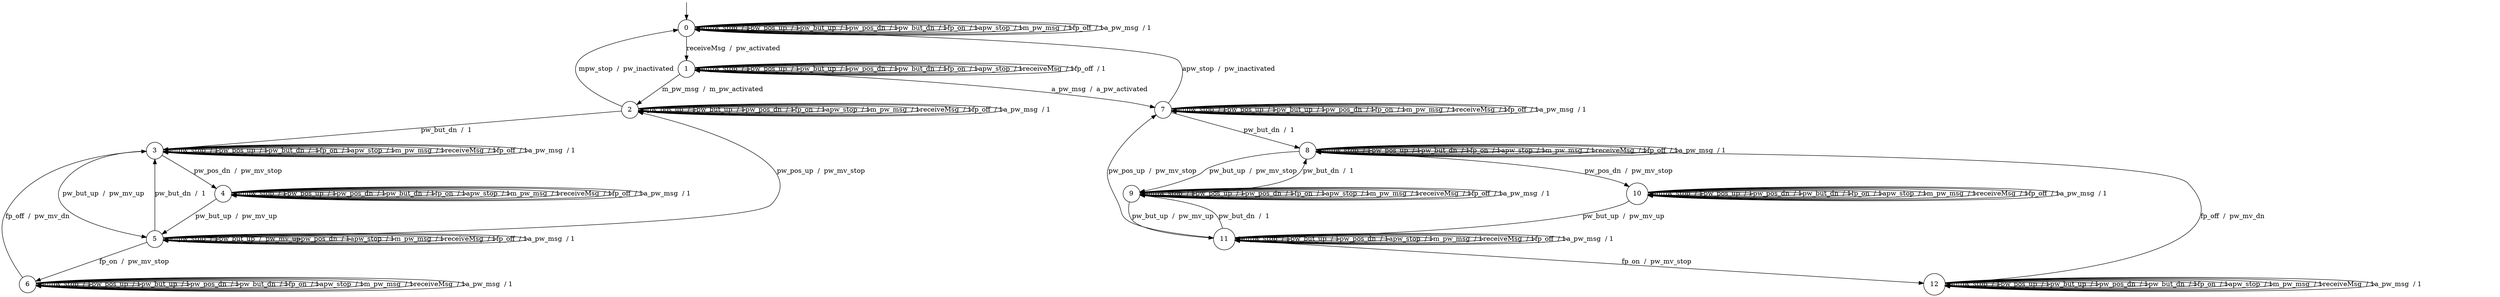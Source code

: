 digraph g {

	s0 [shape="circle" label="0"];
	s1 [shape="circle" label="1"];
	s2 [shape="circle" label="2"];
	s3 [shape="circle" label="3"];
	s4 [shape="circle" label="4"];
	s5 [shape="circle" label="5"];
	s6 [shape="circle" label="6"];
	s7 [shape="circle" label="7"];
	s8 [shape="circle" label="8"];
	s9 [shape="circle" label="9"];
	s10 [shape="circle" label="10"];
	s11 [shape="circle" label="11"];
	s12 [shape="circle" label="12"];
	s0 -> s0 [label="mpw_stop  / 1"];
	s0 -> s0 [label="pw_pos_up  / 1"];
	s0 -> s0 [label="pw_but_up  / 1"];
	s0 -> s0 [label="pw_pos_dn  / 1"];
	s0 -> s0 [label="pw_but_dn  / 1"];
	s0 -> s0 [label="fp_on  / 1"];
	s0 -> s0 [label="apw_stop  / 1"];
	s0 -> s0 [label="m_pw_msg  / 1"];
	s0 -> s1 [label="receiveMsg  /  pw_activated"];
	s0 -> s0 [label="fp_off  / 1"];
	s0 -> s0 [label="a_pw_msg  / 1"];
	s1 -> s1 [label="mpw_stop  / 1"];
	s1 -> s1 [label="pw_pos_up  / 1"];
	s1 -> s1 [label="pw_but_up  / 1"];
	s1 -> s1 [label="pw_pos_dn  / 1"];
	s1 -> s1 [label="pw_but_dn  / 1"];
	s1 -> s1 [label="fp_on  / 1"];
	s1 -> s1 [label="apw_stop  / 1"];
	s1 -> s2 [label="m_pw_msg  /  m_pw_activated"];
	s1 -> s1 [label="receiveMsg  / 1"];
	s1 -> s1 [label="fp_off  / 1"];
	s1 -> s7 [label="a_pw_msg  /  a_pw_activated"];
	s2 -> s0 [label="mpw_stop  /  pw_inactivated"];
	s2 -> s2 [label="pw_pos_up  / 1"];
	s2 -> s2 [label="pw_but_up  / 1"];
	s2 -> s2 [label="pw_pos_dn  / 1"];
	s2 -> s3 [label="pw_but_dn  /  1"];
	s2 -> s2 [label="fp_on  / 1"];
	s2 -> s2 [label="apw_stop  / 1"];
	s2 -> s2 [label="m_pw_msg  / 1"];
	s2 -> s2 [label="receiveMsg  / 1"];
	s2 -> s2 [label="fp_off  / 1"];
	s2 -> s2 [label="a_pw_msg  / 1"];
	s3 -> s3 [label="mpw_stop  / 1"];
	s3 -> s3 [label="pw_pos_up  / 1"];
	s3 -> s5 [label="pw_but_up  /  pw_mv_up"];
	s3 -> s4 [label="pw_pos_dn  /  pw_mv_stop"];
	s3 -> s3 [label="pw_but_dn  /  1"];
	s3 -> s3 [label="fp_on  / 1"];
	s3 -> s3 [label="apw_stop  / 1"];
	s3 -> s3 [label="m_pw_msg  / 1"];
	s3 -> s3 [label="receiveMsg  / 1"];
	s3 -> s3 [label="fp_off  / 1"];
	s3 -> s3 [label="a_pw_msg  / 1"];
	s4 -> s4 [label="mpw_stop  / 1"];
	s4 -> s4 [label="pw_pos_up  / 1"];
	s4 -> s5 [label="pw_but_up  /  pw_mv_up"];
	s4 -> s4 [label="pw_pos_dn  / 1"];
	s4 -> s4 [label="pw_but_dn  / 1"];
	s4 -> s4 [label="fp_on  / 1"];
	s4 -> s4 [label="apw_stop  / 1"];
	s4 -> s4 [label="m_pw_msg  / 1"];
	s4 -> s4 [label="receiveMsg  / 1"];
	s4 -> s4 [label="fp_off  / 1"];
	s4 -> s4 [label="a_pw_msg  / 1"];
	s5 -> s5 [label="mpw_stop  / 1"];
	s5 -> s2 [label="pw_pos_up  /  pw_mv_stop"];
	s5 -> s5 [label="pw_but_up  /  pw_mv_up"];
	s5 -> s5 [label="pw_pos_dn  / 1"];
	s5 -> s3 [label="pw_but_dn  /  1"];
	s5 -> s6 [label="fp_on  /  pw_mv_stop"];
	s5 -> s5 [label="apw_stop  / 1"];
	s5 -> s5 [label="m_pw_msg  / 1"];
	s5 -> s5 [label="receiveMsg  / 1"];
	s5 -> s5 [label="fp_off  / 1"];
	s5 -> s5 [label="a_pw_msg  / 1"];
	s6 -> s6 [label="mpw_stop  / 1"];
	s6 -> s6 [label="pw_pos_up  / 1"];
	s6 -> s6 [label="pw_but_up  / 1"];
	s6 -> s6 [label="pw_pos_dn  / 1"];
	s6 -> s6 [label="pw_but_dn  / 1"];
	s6 -> s6 [label="fp_on  / 1"];
	s6 -> s6 [label="apw_stop  / 1"];
	s6 -> s6 [label="m_pw_msg  / 1"];
	s6 -> s6 [label="receiveMsg  / 1"];
	s6 -> s3 [label="fp_off  /  pw_mv_dn"];
	s6 -> s6 [label="a_pw_msg  / 1"];
	s7 -> s7 [label="mpw_stop  / 1"];
	s7 -> s7 [label="pw_pos_up  / 1"];
	s7 -> s7 [label="pw_but_up  / 1"];
	s7 -> s7 [label="pw_pos_dn  / 1"];
	s7 -> s8 [label="pw_but_dn  /  1"];
	s7 -> s7 [label="fp_on  / 1"];
	s7 -> s0 [label="apw_stop  /  pw_inactivated"];
	s7 -> s7 [label="m_pw_msg  / 1"];
	s7 -> s7 [label="receiveMsg  / 1"];
	s7 -> s7 [label="fp_off  / 1"];
	s7 -> s7 [label="a_pw_msg  / 1"];
	s8 -> s8 [label="mpw_stop  / 1"];
	s8 -> s8 [label="pw_pos_up  / 1"];
	s8 -> s9 [label="pw_but_up  /  pw_mv_stop"];
	s8 -> s10 [label="pw_pos_dn  /  pw_mv_stop"];
	s8 -> s8 [label="pw_but_dn  / 1"];
	s8 -> s8 [label="fp_on  / 1"];
	s8 -> s8 [label="apw_stop  / 1"];
	s8 -> s8 [label="m_pw_msg  / 1"];
	s8 -> s8 [label="receiveMsg  / 1"];
	s8 -> s8 [label="fp_off  / 1"];
	s8 -> s8 [label="a_pw_msg  / 1"];
	s9 -> s9 [label="mpw_stop  / 1"];
	s9 -> s9 [label="pw_pos_up  / 1"];
	s9 -> s11 [label="pw_but_up  /  pw_mv_up"];
	s9 -> s9 [label="pw_pos_dn  / 1"];
	s9 -> s8 [label="pw_but_dn  /  1"];
	s9 -> s9 [label="fp_on  / 1"];
	s9 -> s9 [label="apw_stop  / 1"];
	s9 -> s9 [label="m_pw_msg  / 1"];
	s9 -> s9 [label="receiveMsg  / 1"];
	s9 -> s9 [label="fp_off  / 1"];
	s9 -> s9 [label="a_pw_msg  / 1"];
	s10 -> s10 [label="mpw_stop  / 1"];
	s10 -> s10 [label="pw_pos_up  / 1"];
	s10 -> s11 [label="pw_but_up  /  pw_mv_up"];
	s10 -> s10 [label="pw_pos_dn  / 1"];
	s10 -> s10 [label="pw_but_dn  / 1"];
	s10 -> s10 [label="fp_on  / 1"];
	s10 -> s10 [label="apw_stop  / 1"];
	s10 -> s10 [label="m_pw_msg  / 1"];
	s10 -> s10 [label="receiveMsg  / 1"];
	s10 -> s10 [label="fp_off  / 1"];
	s10 -> s10 [label="a_pw_msg  / 1"];
	s11 -> s11 [label="mpw_stop  / 1"];
	s11 -> s7 [label="pw_pos_up  /  pw_mv_stop"];
	s11 -> s11 [label="pw_but_up  / 1"];
	s11 -> s11 [label="pw_pos_dn  / 1"];
	s11 -> s9 [label="pw_but_dn  /  1"];
	s11 -> s12 [label="fp_on  /  pw_mv_stop"];
	s11 -> s11 [label="apw_stop  / 1"];
	s11 -> s11 [label="m_pw_msg  / 1"];
	s11 -> s11 [label="receiveMsg  / 1"];
	s11 -> s11 [label="fp_off  / 1"];
	s11 -> s11 [label="a_pw_msg  / 1"];
	s12 -> s12 [label="mpw_stop  / 1"];
	s12 -> s12 [label="pw_pos_up  / 1"];
	s12 -> s12 [label="pw_but_up  / 1"];
	s12 -> s12 [label="pw_pos_dn  / 1"];
	s12 -> s12 [label="pw_but_dn  / 1"];
	s12 -> s12 [label="fp_on  / 1"];
	s12 -> s12 [label="apw_stop  / 1"];
	s12 -> s12 [label="m_pw_msg  / 1"];
	s12 -> s12 [label="receiveMsg  / 1"];
	s12 -> s8 [label="fp_off  /  pw_mv_dn"];
	s12 -> s12 [label="a_pw_msg  / 1"];

__start0 [label="" shape="none" width="0" height="0"];
__start0 -> s0;

}

